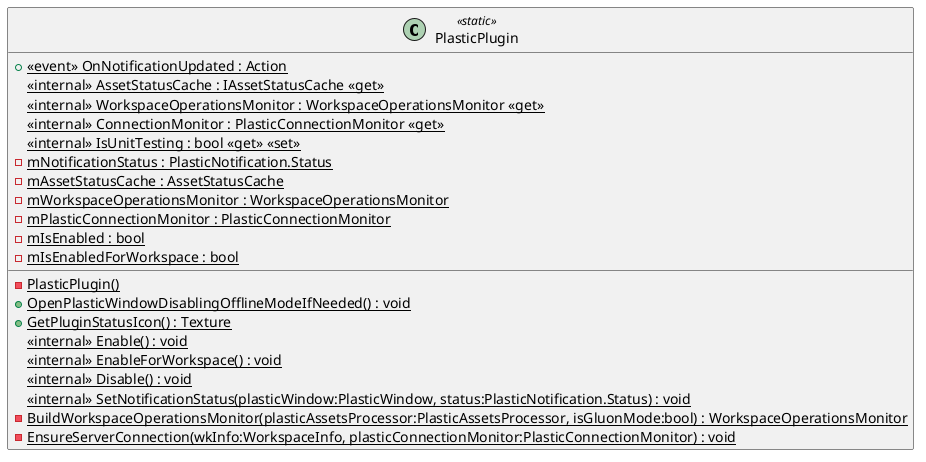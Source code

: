 @startuml
class PlasticPlugin <<static>> {
    + {static}  <<event>> OnNotificationUpdated : Action 
    <<internal>> {static} AssetStatusCache : IAssetStatusCache <<get>>
    <<internal>> {static} WorkspaceOperationsMonitor : WorkspaceOperationsMonitor <<get>>
    <<internal>> {static} ConnectionMonitor : PlasticConnectionMonitor <<get>>
    <<internal>> {static} IsUnitTesting : bool <<get>> <<set>>
    {static} - PlasticPlugin()
    + {static} OpenPlasticWindowDisablingOfflineModeIfNeeded() : void
    + {static} GetPluginStatusIcon() : Texture
    <<internal>> {static} Enable() : void
    <<internal>> {static} EnableForWorkspace() : void
    <<internal>> {static} Disable() : void
    <<internal>> {static} SetNotificationStatus(plasticWindow:PlasticWindow, status:PlasticNotification.Status) : void
    {static} - BuildWorkspaceOperationsMonitor(plasticAssetsProcessor:PlasticAssetsProcessor, isGluonMode:bool) : WorkspaceOperationsMonitor
    {static} - EnsureServerConnection(wkInfo:WorkspaceInfo, plasticConnectionMonitor:PlasticConnectionMonitor) : void
    {static} - mNotificationStatus : PlasticNotification.Status
    {static} - mAssetStatusCache : AssetStatusCache
    {static} - mWorkspaceOperationsMonitor : WorkspaceOperationsMonitor
    {static} - mPlasticConnectionMonitor : PlasticConnectionMonitor
    {static} - mIsEnabled : bool
    {static} - mIsEnabledForWorkspace : bool
}
@enduml
